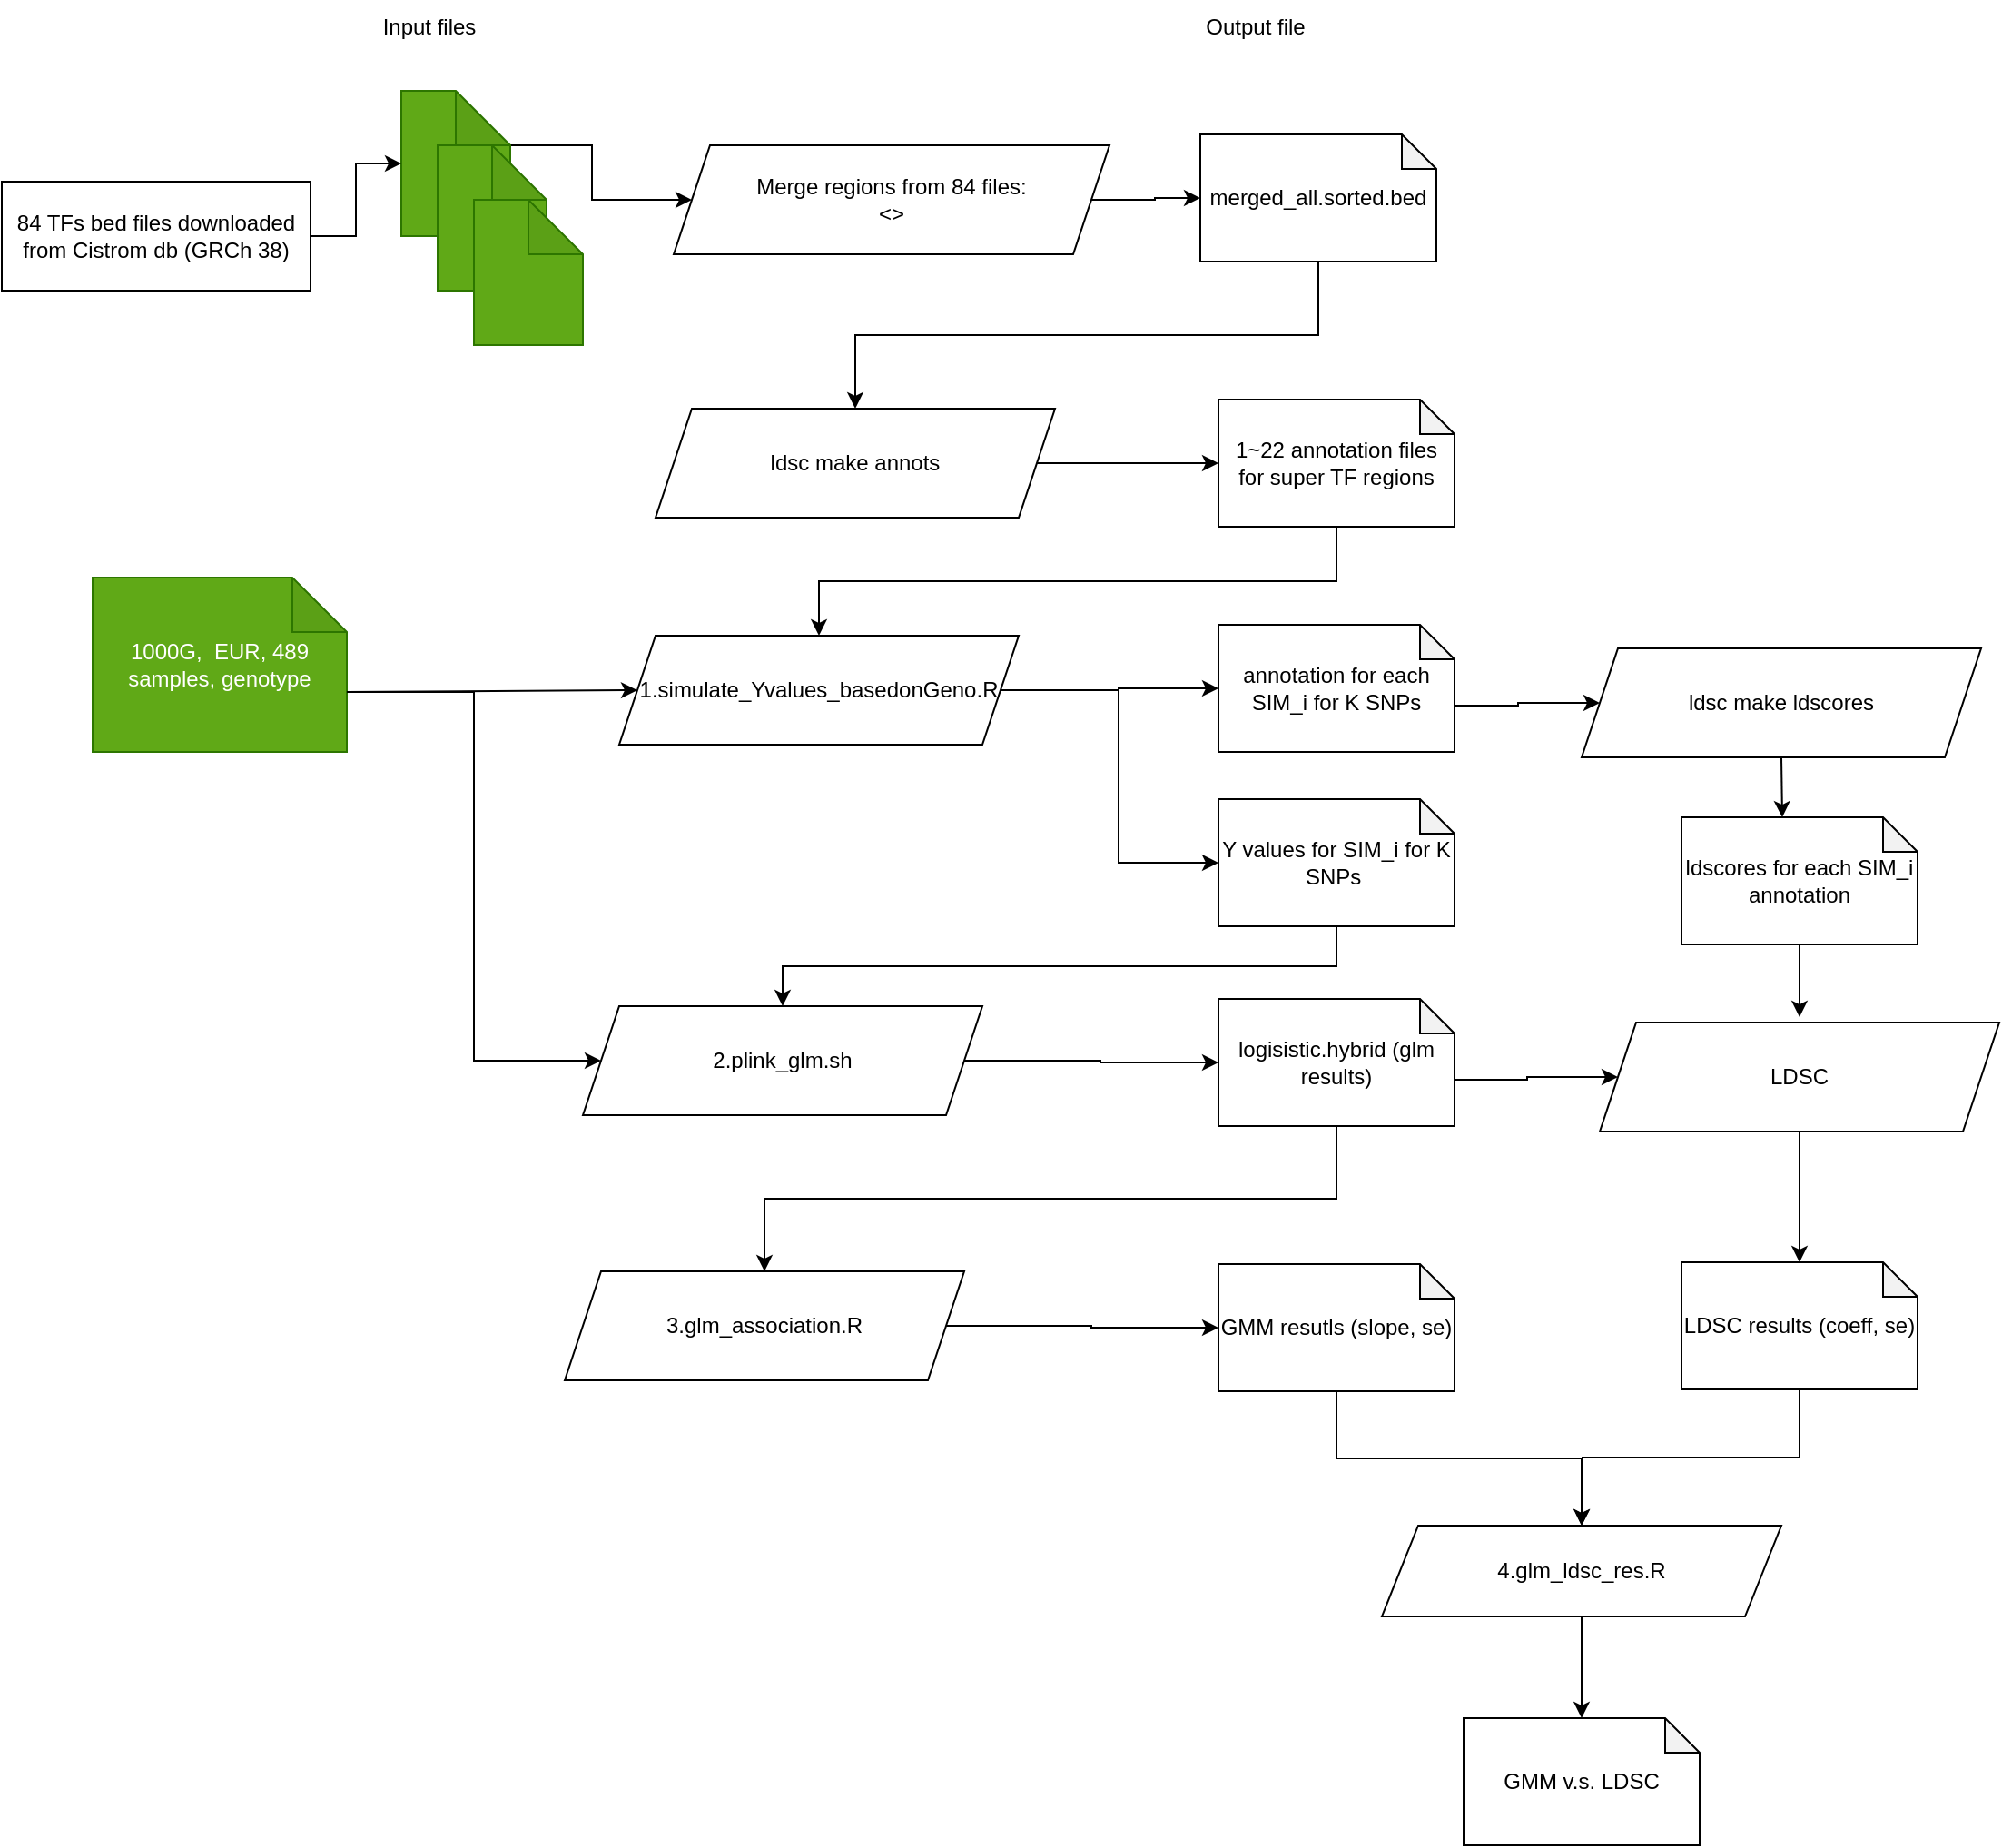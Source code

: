<mxfile version="28.1.0">
  <diagram name="Page-1" id="jkNZbB2CqMIig_Lj23-p">
    <mxGraphModel dx="1333" dy="628" grid="1" gridSize="10" guides="1" tooltips="1" connect="1" arrows="1" fold="1" page="1" pageScale="1" pageWidth="850" pageHeight="1100" background="none" math="0" shadow="0">
      <root>
        <mxCell id="0" />
        <mxCell id="1" parent="0" />
        <mxCell id="-tTcmWf8NTvGwCKF5-jG-36" style="edgeStyle=orthogonalEdgeStyle;rounded=0;orthogonalLoop=1;jettySize=auto;html=1;exitX=0;exitY=0;exitDx=60;exitDy=30;exitPerimeter=0;entryX=0;entryY=0.5;entryDx=0;entryDy=0;" edge="1" parent="1" source="-tTcmWf8NTvGwCKF5-jG-1" target="-tTcmWf8NTvGwCKF5-jG-7">
          <mxGeometry relative="1" as="geometry" />
        </mxCell>
        <mxCell id="-tTcmWf8NTvGwCKF5-jG-1" value="" style="shape=note;whiteSpace=wrap;html=1;backgroundOutline=1;darkOpacity=0.05;fillColor=#60a917;fontColor=#ffffff;strokeColor=#2D7600;" vertex="1" parent="1">
          <mxGeometry x="250" y="60" width="60" height="80" as="geometry" />
        </mxCell>
        <mxCell id="-tTcmWf8NTvGwCKF5-jG-2" value="" style="shape=note;whiteSpace=wrap;html=1;backgroundOutline=1;darkOpacity=0.05;fillColor=#60a917;fontColor=#ffffff;strokeColor=#2D7600;" vertex="1" parent="1">
          <mxGeometry x="270" y="90" width="60" height="80" as="geometry" />
        </mxCell>
        <mxCell id="-tTcmWf8NTvGwCKF5-jG-3" value="" style="shape=note;whiteSpace=wrap;html=1;backgroundOutline=1;darkOpacity=0.05;fillColor=#60a917;fontColor=#ffffff;strokeColor=#2D7600;" vertex="1" parent="1">
          <mxGeometry x="290" y="120" width="60" height="80" as="geometry" />
        </mxCell>
        <mxCell id="-tTcmWf8NTvGwCKF5-jG-5" value="84 TFs bed files downloaded from Cistrom db (GRCh 38)" style="rounded=0;whiteSpace=wrap;html=1;" vertex="1" parent="1">
          <mxGeometry x="30" y="110" width="170" height="60" as="geometry" />
        </mxCell>
        <mxCell id="-tTcmWf8NTvGwCKF5-jG-7" value="Merge regions from 84 files:&lt;div&gt;&amp;lt;&amp;gt;&lt;/div&gt;" style="shape=parallelogram;perimeter=parallelogramPerimeter;whiteSpace=wrap;html=1;fixedSize=1;" vertex="1" parent="1">
          <mxGeometry x="400" y="90" width="240" height="60" as="geometry" />
        </mxCell>
        <mxCell id="-tTcmWf8NTvGwCKF5-jG-38" style="edgeStyle=orthogonalEdgeStyle;rounded=0;orthogonalLoop=1;jettySize=auto;html=1;exitX=0.5;exitY=1;exitDx=0;exitDy=0;exitPerimeter=0;entryX=0.5;entryY=0;entryDx=0;entryDy=0;" edge="1" parent="1" source="-tTcmWf8NTvGwCKF5-jG-8" target="-tTcmWf8NTvGwCKF5-jG-15">
          <mxGeometry relative="1" as="geometry" />
        </mxCell>
        <mxCell id="-tTcmWf8NTvGwCKF5-jG-8" value="merged_all.sorted.bed" style="shape=note;whiteSpace=wrap;html=1;backgroundOutline=1;darkOpacity=0.05;size=19;" vertex="1" parent="1">
          <mxGeometry x="690" y="84" width="130" height="70" as="geometry" />
        </mxCell>
        <mxCell id="-tTcmWf8NTvGwCKF5-jG-12" value="Input files" style="text;html=1;align=center;verticalAlign=middle;resizable=0;points=[];autosize=1;strokeColor=none;fillColor=none;" vertex="1" parent="1">
          <mxGeometry x="230" y="10" width="70" height="30" as="geometry" />
        </mxCell>
        <mxCell id="-tTcmWf8NTvGwCKF5-jG-14" value="Output file" style="text;html=1;align=center;verticalAlign=middle;resizable=0;points=[];autosize=1;strokeColor=none;fillColor=none;" vertex="1" parent="1">
          <mxGeometry x="680" y="10" width="80" height="30" as="geometry" />
        </mxCell>
        <mxCell id="-tTcmWf8NTvGwCKF5-jG-39" value="" style="edgeStyle=orthogonalEdgeStyle;rounded=0;orthogonalLoop=1;jettySize=auto;html=1;" edge="1" parent="1" source="-tTcmWf8NTvGwCKF5-jG-15" target="-tTcmWf8NTvGwCKF5-jG-19">
          <mxGeometry relative="1" as="geometry" />
        </mxCell>
        <mxCell id="-tTcmWf8NTvGwCKF5-jG-15" value="ldsc make annots" style="shape=parallelogram;perimeter=parallelogramPerimeter;whiteSpace=wrap;html=1;fixedSize=1;" vertex="1" parent="1">
          <mxGeometry x="390" y="235" width="220" height="60" as="geometry" />
        </mxCell>
        <mxCell id="-tTcmWf8NTvGwCKF5-jG-40" style="edgeStyle=orthogonalEdgeStyle;rounded=0;orthogonalLoop=1;jettySize=auto;html=1;exitX=0.5;exitY=1;exitDx=0;exitDy=0;exitPerimeter=0;entryX=0.5;entryY=0;entryDx=0;entryDy=0;" edge="1" parent="1" source="-tTcmWf8NTvGwCKF5-jG-19" target="-tTcmWf8NTvGwCKF5-jG-20">
          <mxGeometry relative="1" as="geometry" />
        </mxCell>
        <mxCell id="-tTcmWf8NTvGwCKF5-jG-19" value="1~22 annotation files for super TF regions" style="shape=note;whiteSpace=wrap;html=1;backgroundOutline=1;darkOpacity=0.05;size=19;" vertex="1" parent="1">
          <mxGeometry x="700" y="230" width="130" height="70" as="geometry" />
        </mxCell>
        <mxCell id="-tTcmWf8NTvGwCKF5-jG-41" style="edgeStyle=orthogonalEdgeStyle;rounded=0;orthogonalLoop=1;jettySize=auto;html=1;exitX=1;exitY=0.5;exitDx=0;exitDy=0;" edge="1" parent="1" source="-tTcmWf8NTvGwCKF5-jG-20" target="-tTcmWf8NTvGwCKF5-jG-21">
          <mxGeometry relative="1" as="geometry" />
        </mxCell>
        <mxCell id="-tTcmWf8NTvGwCKF5-jG-20" value="1.simulate_Yvalues_basedonGeno.R" style="shape=parallelogram;perimeter=parallelogramPerimeter;whiteSpace=wrap;html=1;fixedSize=1;" vertex="1" parent="1">
          <mxGeometry x="370" y="360" width="220" height="60" as="geometry" />
        </mxCell>
        <mxCell id="-tTcmWf8NTvGwCKF5-jG-42" style="edgeStyle=orthogonalEdgeStyle;rounded=0;orthogonalLoop=1;jettySize=auto;html=1;exitX=0;exitY=0;exitDx=130;exitDy=44.5;exitPerimeter=0;entryX=0;entryY=0.5;entryDx=0;entryDy=0;" edge="1" parent="1" source="-tTcmWf8NTvGwCKF5-jG-21" target="-tTcmWf8NTvGwCKF5-jG-23">
          <mxGeometry relative="1" as="geometry" />
        </mxCell>
        <mxCell id="-tTcmWf8NTvGwCKF5-jG-21" value="annotation for each SIM_i for K SNPs" style="shape=note;whiteSpace=wrap;html=1;backgroundOutline=1;darkOpacity=0.05;size=19;" vertex="1" parent="1">
          <mxGeometry x="700" y="354" width="130" height="70" as="geometry" />
        </mxCell>
        <mxCell id="-tTcmWf8NTvGwCKF5-jG-23" value="ldsc make ldscores" style="shape=parallelogram;perimeter=parallelogramPerimeter;whiteSpace=wrap;html=1;fixedSize=1;" vertex="1" parent="1">
          <mxGeometry x="900" y="367" width="220" height="60" as="geometry" />
        </mxCell>
        <mxCell id="-tTcmWf8NTvGwCKF5-jG-45" style="edgeStyle=orthogonalEdgeStyle;rounded=0;orthogonalLoop=1;jettySize=auto;html=1;exitX=0.5;exitY=1;exitDx=0;exitDy=0;exitPerimeter=0;entryX=0.5;entryY=0;entryDx=0;entryDy=0;" edge="1" parent="1" source="-tTcmWf8NTvGwCKF5-jG-24" target="-tTcmWf8NTvGwCKF5-jG-25">
          <mxGeometry relative="1" as="geometry" />
        </mxCell>
        <mxCell id="-tTcmWf8NTvGwCKF5-jG-24" value="Y values for SIM_i for K SNPs&amp;nbsp;" style="shape=note;whiteSpace=wrap;html=1;backgroundOutline=1;darkOpacity=0.05;size=19;" vertex="1" parent="1">
          <mxGeometry x="700" y="450" width="130" height="70" as="geometry" />
        </mxCell>
        <mxCell id="-tTcmWf8NTvGwCKF5-jG-25" value="2.plink_glm.sh" style="shape=parallelogram;perimeter=parallelogramPerimeter;whiteSpace=wrap;html=1;fixedSize=1;" vertex="1" parent="1">
          <mxGeometry x="350" y="564" width="220" height="60" as="geometry" />
        </mxCell>
        <mxCell id="-tTcmWf8NTvGwCKF5-jG-47" style="edgeStyle=orthogonalEdgeStyle;rounded=0;orthogonalLoop=1;jettySize=auto;html=1;exitX=0;exitY=0;exitDx=130;exitDy=44.5;exitPerimeter=0;entryX=0;entryY=0.5;entryDx=0;entryDy=0;" edge="1" parent="1" source="-tTcmWf8NTvGwCKF5-jG-26" target="-tTcmWf8NTvGwCKF5-jG-29">
          <mxGeometry relative="1" as="geometry" />
        </mxCell>
        <mxCell id="-tTcmWf8NTvGwCKF5-jG-52" style="edgeStyle=orthogonalEdgeStyle;rounded=0;orthogonalLoop=1;jettySize=auto;html=1;exitX=0.5;exitY=1;exitDx=0;exitDy=0;exitPerimeter=0;entryX=0.5;entryY=0;entryDx=0;entryDy=0;" edge="1" parent="1" source="-tTcmWf8NTvGwCKF5-jG-26" target="-tTcmWf8NTvGwCKF5-jG-27">
          <mxGeometry relative="1" as="geometry" />
        </mxCell>
        <mxCell id="-tTcmWf8NTvGwCKF5-jG-26" value="logisistic.hybrid (glm results)" style="shape=note;whiteSpace=wrap;html=1;backgroundOutline=1;darkOpacity=0.05;size=19;" vertex="1" parent="1">
          <mxGeometry x="700" y="560" width="130" height="70" as="geometry" />
        </mxCell>
        <mxCell id="-tTcmWf8NTvGwCKF5-jG-27" value="3.glm_association.R" style="shape=parallelogram;perimeter=parallelogramPerimeter;whiteSpace=wrap;html=1;fixedSize=1;" vertex="1" parent="1">
          <mxGeometry x="340" y="710" width="220" height="60" as="geometry" />
        </mxCell>
        <mxCell id="-tTcmWf8NTvGwCKF5-jG-56" style="edgeStyle=orthogonalEdgeStyle;rounded=0;orthogonalLoop=1;jettySize=auto;html=1;exitX=0.5;exitY=1;exitDx=0;exitDy=0;exitPerimeter=0;entryX=0.5;entryY=0;entryDx=0;entryDy=0;" edge="1" parent="1" source="-tTcmWf8NTvGwCKF5-jG-28" target="-tTcmWf8NTvGwCKF5-jG-31">
          <mxGeometry relative="1" as="geometry" />
        </mxCell>
        <mxCell id="-tTcmWf8NTvGwCKF5-jG-28" value="GMM resutls (slope, se)" style="shape=note;whiteSpace=wrap;html=1;backgroundOutline=1;darkOpacity=0.05;size=19;" vertex="1" parent="1">
          <mxGeometry x="700" y="706" width="130" height="70" as="geometry" />
        </mxCell>
        <mxCell id="-tTcmWf8NTvGwCKF5-jG-55" style="edgeStyle=orthogonalEdgeStyle;rounded=0;orthogonalLoop=1;jettySize=auto;html=1;exitX=0.5;exitY=1;exitDx=0;exitDy=0;" edge="1" parent="1" source="-tTcmWf8NTvGwCKF5-jG-29" target="-tTcmWf8NTvGwCKF5-jG-30">
          <mxGeometry relative="1" as="geometry" />
        </mxCell>
        <mxCell id="-tTcmWf8NTvGwCKF5-jG-29" value="LDSC" style="shape=parallelogram;perimeter=parallelogramPerimeter;whiteSpace=wrap;html=1;fixedSize=1;" vertex="1" parent="1">
          <mxGeometry x="910" y="573" width="220" height="60" as="geometry" />
        </mxCell>
        <mxCell id="-tTcmWf8NTvGwCKF5-jG-57" style="edgeStyle=orthogonalEdgeStyle;rounded=0;orthogonalLoop=1;jettySize=auto;html=1;exitX=0.5;exitY=1;exitDx=0;exitDy=0;exitPerimeter=0;" edge="1" parent="1" source="-tTcmWf8NTvGwCKF5-jG-30">
          <mxGeometry relative="1" as="geometry">
            <mxPoint x="900" y="850" as="targetPoint" />
          </mxGeometry>
        </mxCell>
        <mxCell id="-tTcmWf8NTvGwCKF5-jG-30" value="LDSC results (coeff, se)" style="shape=note;whiteSpace=wrap;html=1;backgroundOutline=1;darkOpacity=0.05;size=19;" vertex="1" parent="1">
          <mxGeometry x="955" y="705" width="130" height="70" as="geometry" />
        </mxCell>
        <mxCell id="-tTcmWf8NTvGwCKF5-jG-31" value="4.glm_ldsc_res.R" style="shape=parallelogram;perimeter=parallelogramPerimeter;whiteSpace=wrap;html=1;fixedSize=1;" vertex="1" parent="1">
          <mxGeometry x="790" y="850" width="220" height="50" as="geometry" />
        </mxCell>
        <mxCell id="-tTcmWf8NTvGwCKF5-jG-32" value="GMM v.s. LDSC" style="shape=note;whiteSpace=wrap;html=1;backgroundOutline=1;darkOpacity=0.05;size=19;" vertex="1" parent="1">
          <mxGeometry x="835" y="956" width="130" height="70" as="geometry" />
        </mxCell>
        <mxCell id="-tTcmWf8NTvGwCKF5-jG-34" style="edgeStyle=orthogonalEdgeStyle;rounded=0;orthogonalLoop=1;jettySize=auto;html=1;exitX=1;exitY=0.5;exitDx=0;exitDy=0;entryX=0;entryY=0.5;entryDx=0;entryDy=0;entryPerimeter=0;" edge="1" parent="1" source="-tTcmWf8NTvGwCKF5-jG-5" target="-tTcmWf8NTvGwCKF5-jG-1">
          <mxGeometry relative="1" as="geometry" />
        </mxCell>
        <mxCell id="-tTcmWf8NTvGwCKF5-jG-37" style="edgeStyle=orthogonalEdgeStyle;rounded=0;orthogonalLoop=1;jettySize=auto;html=1;exitX=1;exitY=0.5;exitDx=0;exitDy=0;entryX=0;entryY=0.5;entryDx=0;entryDy=0;entryPerimeter=0;" edge="1" parent="1" source="-tTcmWf8NTvGwCKF5-jG-7" target="-tTcmWf8NTvGwCKF5-jG-8">
          <mxGeometry relative="1" as="geometry" />
        </mxCell>
        <mxCell id="-tTcmWf8NTvGwCKF5-jG-44" style="edgeStyle=orthogonalEdgeStyle;rounded=0;orthogonalLoop=1;jettySize=auto;html=1;exitX=1;exitY=0.5;exitDx=0;exitDy=0;entryX=0;entryY=0.5;entryDx=0;entryDy=0;entryPerimeter=0;" edge="1" parent="1" source="-tTcmWf8NTvGwCKF5-jG-20" target="-tTcmWf8NTvGwCKF5-jG-24">
          <mxGeometry relative="1" as="geometry" />
        </mxCell>
        <mxCell id="-tTcmWf8NTvGwCKF5-jG-46" style="edgeStyle=orthogonalEdgeStyle;rounded=0;orthogonalLoop=1;jettySize=auto;html=1;exitX=1;exitY=0.5;exitDx=0;exitDy=0;entryX=0;entryY=0.5;entryDx=0;entryDy=0;entryPerimeter=0;" edge="1" parent="1" source="-tTcmWf8NTvGwCKF5-jG-25" target="-tTcmWf8NTvGwCKF5-jG-26">
          <mxGeometry relative="1" as="geometry" />
        </mxCell>
        <mxCell id="-tTcmWf8NTvGwCKF5-jG-51" style="edgeStyle=orthogonalEdgeStyle;rounded=0;orthogonalLoop=1;jettySize=auto;html=1;" edge="1" parent="1" source="-tTcmWf8NTvGwCKF5-jG-48">
          <mxGeometry relative="1" as="geometry">
            <mxPoint x="1020" y="570" as="targetPoint" />
          </mxGeometry>
        </mxCell>
        <mxCell id="-tTcmWf8NTvGwCKF5-jG-48" value="ldscores for each SIM_i annotation" style="shape=note;whiteSpace=wrap;html=1;backgroundOutline=1;darkOpacity=0.05;size=19;" vertex="1" parent="1">
          <mxGeometry x="955" y="460" width="130" height="70" as="geometry" />
        </mxCell>
        <mxCell id="-tTcmWf8NTvGwCKF5-jG-50" style="edgeStyle=orthogonalEdgeStyle;rounded=0;orthogonalLoop=1;jettySize=auto;html=1;exitX=0.5;exitY=1;exitDx=0;exitDy=0;entryX=0;entryY=0;entryDx=55.5;entryDy=0;entryPerimeter=0;" edge="1" parent="1" source="-tTcmWf8NTvGwCKF5-jG-23" target="-tTcmWf8NTvGwCKF5-jG-48">
          <mxGeometry relative="1" as="geometry" />
        </mxCell>
        <mxCell id="-tTcmWf8NTvGwCKF5-jG-53" style="edgeStyle=orthogonalEdgeStyle;rounded=0;orthogonalLoop=1;jettySize=auto;html=1;exitX=1;exitY=0.5;exitDx=0;exitDy=0;entryX=0;entryY=0.5;entryDx=0;entryDy=0;entryPerimeter=0;" edge="1" parent="1" source="-tTcmWf8NTvGwCKF5-jG-27" target="-tTcmWf8NTvGwCKF5-jG-28">
          <mxGeometry relative="1" as="geometry" />
        </mxCell>
        <mxCell id="-tTcmWf8NTvGwCKF5-jG-59" style="edgeStyle=orthogonalEdgeStyle;rounded=0;orthogonalLoop=1;jettySize=auto;html=1;exitX=0.5;exitY=1;exitDx=0;exitDy=0;entryX=0.5;entryY=0;entryDx=0;entryDy=0;entryPerimeter=0;" edge="1" parent="1" source="-tTcmWf8NTvGwCKF5-jG-31" target="-tTcmWf8NTvGwCKF5-jG-32">
          <mxGeometry relative="1" as="geometry" />
        </mxCell>
        <mxCell id="-tTcmWf8NTvGwCKF5-jG-63" style="edgeStyle=orthogonalEdgeStyle;rounded=0;orthogonalLoop=1;jettySize=auto;html=1;exitX=0;exitY=0;exitDx=140;exitDy=63;exitPerimeter=0;entryX=0;entryY=0.5;entryDx=0;entryDy=0;" edge="1" parent="1" source="-tTcmWf8NTvGwCKF5-jG-60" target="-tTcmWf8NTvGwCKF5-jG-25">
          <mxGeometry relative="1" as="geometry">
            <Array as="points">
              <mxPoint x="290" y="391" />
              <mxPoint x="290" y="594" />
            </Array>
          </mxGeometry>
        </mxCell>
        <mxCell id="-tTcmWf8NTvGwCKF5-jG-60" value="1000G,&amp;nbsp; EUR, 489 samples, genotype" style="shape=note;whiteSpace=wrap;html=1;backgroundOutline=1;darkOpacity=0.05;fillColor=#60a917;fontColor=#ffffff;strokeColor=#2D7600;" vertex="1" parent="1">
          <mxGeometry x="80" y="328" width="140" height="96" as="geometry" />
        </mxCell>
        <mxCell id="-tTcmWf8NTvGwCKF5-jG-61" value="" style="endArrow=classic;html=1;rounded=0;exitX=0;exitY=0;exitDx=140;exitDy=63;exitPerimeter=0;entryX=0;entryY=0.5;entryDx=0;entryDy=0;" edge="1" parent="1" source="-tTcmWf8NTvGwCKF5-jG-60" target="-tTcmWf8NTvGwCKF5-jG-20">
          <mxGeometry width="50" height="50" relative="1" as="geometry">
            <mxPoint x="590" y="450" as="sourcePoint" />
            <mxPoint x="640" y="400" as="targetPoint" />
          </mxGeometry>
        </mxCell>
      </root>
    </mxGraphModel>
  </diagram>
</mxfile>
